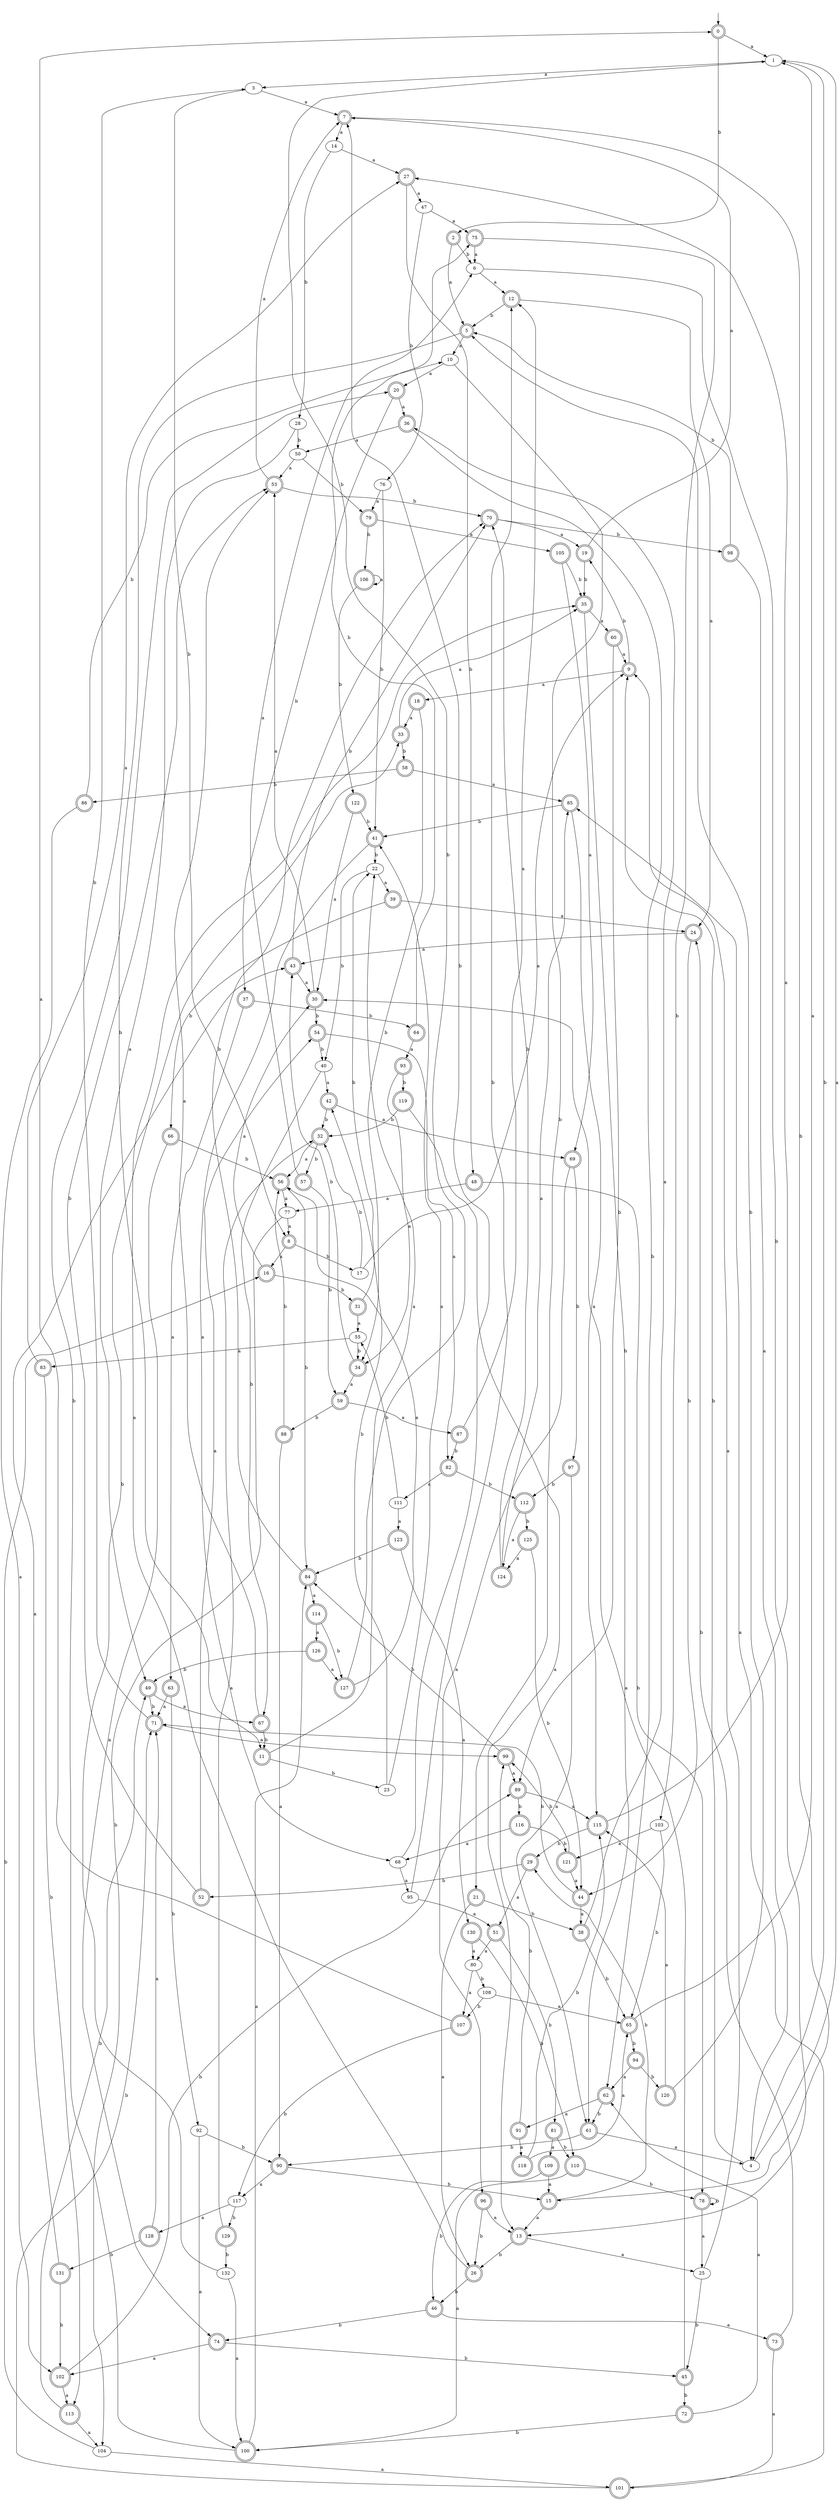 digraph RandomDFA {
  __start0 [label="", shape=none];
  __start0 -> 0 [label=""];
  0 [shape=circle] [shape=doublecircle]
  0 -> 1 [label="a"]
  0 -> 2 [label="b"]
  1
  1 -> 3 [label="a"]
  1 -> 4 [label="b"]
  2 [shape=doublecircle]
  2 -> 5 [label="a"]
  2 -> 6 [label="b"]
  3
  3 -> 7 [label="a"]
  3 -> 8 [label="b"]
  4
  4 -> 1 [label="a"]
  4 -> 9 [label="b"]
  5 [shape=doublecircle]
  5 -> 10 [label="a"]
  5 -> 11 [label="b"]
  6
  6 -> 12 [label="a"]
  6 -> 13 [label="b"]
  7 [shape=doublecircle]
  7 -> 14 [label="a"]
  7 -> 15 [label="b"]
  8 [shape=doublecircle]
  8 -> 16 [label="a"]
  8 -> 17 [label="b"]
  9 [shape=doublecircle]
  9 -> 18 [label="a"]
  9 -> 19 [label="b"]
  10
  10 -> 20 [label="a"]
  10 -> 21 [label="b"]
  11 [shape=doublecircle]
  11 -> 22 [label="a"]
  11 -> 23 [label="b"]
  12 [shape=doublecircle]
  12 -> 24 [label="a"]
  12 -> 5 [label="b"]
  13 [shape=doublecircle]
  13 -> 25 [label="a"]
  13 -> 26 [label="b"]
  14
  14 -> 27 [label="a"]
  14 -> 28 [label="b"]
  15 [shape=doublecircle]
  15 -> 13 [label="a"]
  15 -> 29 [label="b"]
  16 [shape=doublecircle]
  16 -> 30 [label="a"]
  16 -> 31 [label="b"]
  17
  17 -> 9 [label="a"]
  17 -> 32 [label="b"]
  18 [shape=doublecircle]
  18 -> 33 [label="a"]
  18 -> 34 [label="b"]
  19 [shape=doublecircle]
  19 -> 7 [label="a"]
  19 -> 35 [label="b"]
  20 [shape=doublecircle]
  20 -> 36 [label="a"]
  20 -> 37 [label="b"]
  21 [shape=doublecircle]
  21 -> 26 [label="a"]
  21 -> 38 [label="b"]
  22
  22 -> 39 [label="a"]
  22 -> 40 [label="b"]
  23
  23 -> 41 [label="a"]
  23 -> 42 [label="b"]
  24 [shape=doublecircle]
  24 -> 43 [label="a"]
  24 -> 44 [label="b"]
  25
  25 -> 9 [label="a"]
  25 -> 45 [label="b"]
  26 [shape=doublecircle]
  26 -> 35 [label="a"]
  26 -> 46 [label="b"]
  27 [shape=doublecircle]
  27 -> 47 [label="a"]
  27 -> 48 [label="b"]
  28
  28 -> 49 [label="a"]
  28 -> 50 [label="b"]
  29 [shape=doublecircle]
  29 -> 51 [label="a"]
  29 -> 52 [label="b"]
  30 [shape=doublecircle]
  30 -> 53 [label="a"]
  30 -> 54 [label="b"]
  31 [shape=doublecircle]
  31 -> 55 [label="a"]
  31 -> 22 [label="b"]
  32 [shape=doublecircle]
  32 -> 56 [label="a"]
  32 -> 57 [label="b"]
  33 [shape=doublecircle]
  33 -> 35 [label="a"]
  33 -> 58 [label="b"]
  34 [shape=doublecircle]
  34 -> 59 [label="a"]
  34 -> 43 [label="b"]
  35 [shape=doublecircle]
  35 -> 60 [label="a"]
  35 -> 61 [label="b"]
  36 [shape=doublecircle]
  36 -> 50 [label="a"]
  36 -> 62 [label="b"]
  37 [shape=doublecircle]
  37 -> 63 [label="a"]
  37 -> 64 [label="b"]
  38 [shape=doublecircle]
  38 -> 36 [label="a"]
  38 -> 65 [label="b"]
  39 [shape=doublecircle]
  39 -> 24 [label="a"]
  39 -> 66 [label="b"]
  40
  40 -> 42 [label="a"]
  40 -> 67 [label="b"]
  41 [shape=doublecircle]
  41 -> 68 [label="a"]
  41 -> 22 [label="b"]
  42 [shape=doublecircle]
  42 -> 69 [label="a"]
  42 -> 32 [label="b"]
  43 [shape=doublecircle]
  43 -> 30 [label="a"]
  43 -> 70 [label="b"]
  44 [shape=doublecircle]
  44 -> 38 [label="a"]
  44 -> 71 [label="b"]
  45 [shape=doublecircle]
  45 -> 30 [label="a"]
  45 -> 72 [label="b"]
  46 [shape=doublecircle]
  46 -> 73 [label="a"]
  46 -> 74 [label="b"]
  47
  47 -> 75 [label="a"]
  47 -> 76 [label="b"]
  48 [shape=doublecircle]
  48 -> 77 [label="a"]
  48 -> 78 [label="b"]
  49 [shape=doublecircle]
  49 -> 67 [label="a"]
  49 -> 71 [label="b"]
  50
  50 -> 53 [label="a"]
  50 -> 79 [label="b"]
  51 [shape=doublecircle]
  51 -> 80 [label="a"]
  51 -> 81 [label="b"]
  52 [shape=doublecircle]
  52 -> 54 [label="a"]
  52 -> 53 [label="b"]
  53 [shape=doublecircle]
  53 -> 7 [label="a"]
  53 -> 70 [label="b"]
  54 [shape=doublecircle]
  54 -> 82 [label="a"]
  54 -> 40 [label="b"]
  55
  55 -> 83 [label="a"]
  55 -> 34 [label="b"]
  56 [shape=doublecircle]
  56 -> 77 [label="a"]
  56 -> 84 [label="b"]
  57 [shape=doublecircle]
  57 -> 6 [label="a"]
  57 -> 59 [label="b"]
  58 [shape=doublecircle]
  58 -> 85 [label="a"]
  58 -> 86 [label="b"]
  59 [shape=doublecircle]
  59 -> 87 [label="a"]
  59 -> 88 [label="b"]
  60 [shape=doublecircle]
  60 -> 9 [label="a"]
  60 -> 89 [label="b"]
  61 [shape=doublecircle]
  61 -> 4 [label="a"]
  61 -> 90 [label="b"]
  62 [shape=doublecircle]
  62 -> 91 [label="a"]
  62 -> 61 [label="b"]
  63 [shape=doublecircle]
  63 -> 71 [label="a"]
  63 -> 92 [label="b"]
  64 [shape=doublecircle]
  64 -> 93 [label="a"]
  64 -> 75 [label="b"]
  65 [shape=doublecircle]
  65 -> 1 [label="a"]
  65 -> 94 [label="b"]
  66 [shape=doublecircle]
  66 -> 74 [label="a"]
  66 -> 56 [label="b"]
  67 [shape=doublecircle]
  67 -> 53 [label="a"]
  67 -> 11 [label="b"]
  68
  68 -> 95 [label="a"]
  68 -> 7 [label="b"]
  69 [shape=doublecircle]
  69 -> 96 [label="a"]
  69 -> 97 [label="b"]
  70 [shape=doublecircle]
  70 -> 19 [label="a"]
  70 -> 98 [label="b"]
  71 [shape=doublecircle]
  71 -> 99 [label="a"]
  71 -> 3 [label="b"]
  72 [shape=doublecircle]
  72 -> 62 [label="a"]
  72 -> 100 [label="b"]
  73 [shape=doublecircle]
  73 -> 101 [label="a"]
  73 -> 24 [label="b"]
  74 [shape=doublecircle]
  74 -> 102 [label="a"]
  74 -> 45 [label="b"]
  75 [shape=doublecircle]
  75 -> 6 [label="a"]
  75 -> 103 [label="b"]
  76
  76 -> 79 [label="a"]
  76 -> 41 [label="b"]
  77
  77 -> 8 [label="a"]
  77 -> 104 [label="b"]
  78 [shape=doublecircle]
  78 -> 25 [label="a"]
  78 -> 78 [label="b"]
  79 [shape=doublecircle]
  79 -> 105 [label="a"]
  79 -> 106 [label="b"]
  80
  80 -> 107 [label="a"]
  80 -> 108 [label="b"]
  81 [shape=doublecircle]
  81 -> 109 [label="a"]
  81 -> 110 [label="b"]
  82 [shape=doublecircle]
  82 -> 111 [label="a"]
  82 -> 112 [label="b"]
  83 [shape=doublecircle]
  83 -> 27 [label="a"]
  83 -> 113 [label="b"]
  84 [shape=doublecircle]
  84 -> 114 [label="a"]
  84 -> 70 [label="b"]
  85 [shape=doublecircle]
  85 -> 115 [label="a"]
  85 -> 41 [label="b"]
  86 [shape=doublecircle]
  86 -> 102 [label="a"]
  86 -> 10 [label="b"]
  87 [shape=doublecircle]
  87 -> 12 [label="a"]
  87 -> 82 [label="b"]
  88 [shape=doublecircle]
  88 -> 90 [label="a"]
  88 -> 56 [label="b"]
  89 [shape=doublecircle]
  89 -> 115 [label="a"]
  89 -> 116 [label="b"]
  90 [shape=doublecircle]
  90 -> 117 [label="a"]
  90 -> 15 [label="b"]
  91 [shape=doublecircle]
  91 -> 118 [label="a"]
  91 -> 99 [label="b"]
  92
  92 -> 100 [label="a"]
  92 -> 90 [label="b"]
  93 [shape=doublecircle]
  93 -> 34 [label="a"]
  93 -> 119 [label="b"]
  94 [shape=doublecircle]
  94 -> 62 [label="a"]
  94 -> 120 [label="b"]
  95
  95 -> 51 [label="a"]
  95 -> 12 [label="b"]
  96 [shape=doublecircle]
  96 -> 13 [label="a"]
  96 -> 26 [label="b"]
  97 [shape=doublecircle]
  97 -> 61 [label="a"]
  97 -> 112 [label="b"]
  98 [shape=doublecircle]
  98 -> 4 [label="a"]
  98 -> 5 [label="b"]
  99 [shape=doublecircle]
  99 -> 89 [label="a"]
  99 -> 84 [label="b"]
  100 [shape=doublecircle]
  100 -> 84 [label="a"]
  100 -> 20 [label="b"]
  101 [shape=doublecircle]
  101 -> 85 [label="a"]
  101 -> 71 [label="b"]
  102 [shape=doublecircle]
  102 -> 113 [label="a"]
  102 -> 89 [label="b"]
  103
  103 -> 121 [label="a"]
  103 -> 65 [label="b"]
  104
  104 -> 101 [label="a"]
  104 -> 16 [label="b"]
  105 [shape=doublecircle]
  105 -> 69 [label="a"]
  105 -> 35 [label="b"]
  106 [shape=doublecircle]
  106 -> 106 [label="a"]
  106 -> 122 [label="b"]
  107 [shape=doublecircle]
  107 -> 0 [label="a"]
  107 -> 117 [label="b"]
  108
  108 -> 65 [label="a"]
  108 -> 107 [label="b"]
  109 [shape=doublecircle]
  109 -> 15 [label="a"]
  109 -> 46 [label="b"]
  110 [shape=doublecircle]
  110 -> 100 [label="a"]
  110 -> 78 [label="b"]
  111
  111 -> 123 [label="a"]
  111 -> 55 [label="b"]
  112 [shape=doublecircle]
  112 -> 124 [label="a"]
  112 -> 125 [label="b"]
  113 [shape=doublecircle]
  113 -> 104 [label="a"]
  113 -> 49 [label="b"]
  114 [shape=doublecircle]
  114 -> 126 [label="a"]
  114 -> 127 [label="b"]
  115 [shape=doublecircle]
  115 -> 27 [label="a"]
  115 -> 29 [label="b"]
  116 [shape=doublecircle]
  116 -> 68 [label="a"]
  116 -> 121 [label="b"]
  117
  117 -> 128 [label="a"]
  117 -> 129 [label="b"]
  118 [shape=doublecircle]
  118 -> 65 [label="a"]
  118 -> 115 [label="b"]
  119 [shape=doublecircle]
  119 -> 13 [label="a"]
  119 -> 32 [label="b"]
  120 [shape=doublecircle]
  120 -> 115 [label="a"]
  120 -> 5 [label="b"]
  121 [shape=doublecircle]
  121 -> 44 [label="a"]
  121 -> 99 [label="b"]
  122 [shape=doublecircle]
  122 -> 30 [label="a"]
  122 -> 41 [label="b"]
  123 [shape=doublecircle]
  123 -> 130 [label="a"]
  123 -> 84 [label="b"]
  124 [shape=doublecircle]
  124 -> 85 [label="a"]
  124 -> 70 [label="b"]
  125 [shape=doublecircle]
  125 -> 124 [label="a"]
  125 -> 44 [label="b"]
  126 [shape=doublecircle]
  126 -> 127 [label="a"]
  126 -> 49 [label="b"]
  127 [shape=doublecircle]
  127 -> 56 [label="a"]
  127 -> 1 [label="b"]
  128 [shape=doublecircle]
  128 -> 71 [label="a"]
  128 -> 131 [label="b"]
  129 [shape=doublecircle]
  129 -> 32 [label="a"]
  129 -> 132 [label="b"]
  130 [shape=doublecircle]
  130 -> 80 [label="a"]
  130 -> 110 [label="b"]
  131 [shape=doublecircle]
  131 -> 43 [label="a"]
  131 -> 102 [label="b"]
  132
  132 -> 100 [label="a"]
  132 -> 33 [label="b"]
}
